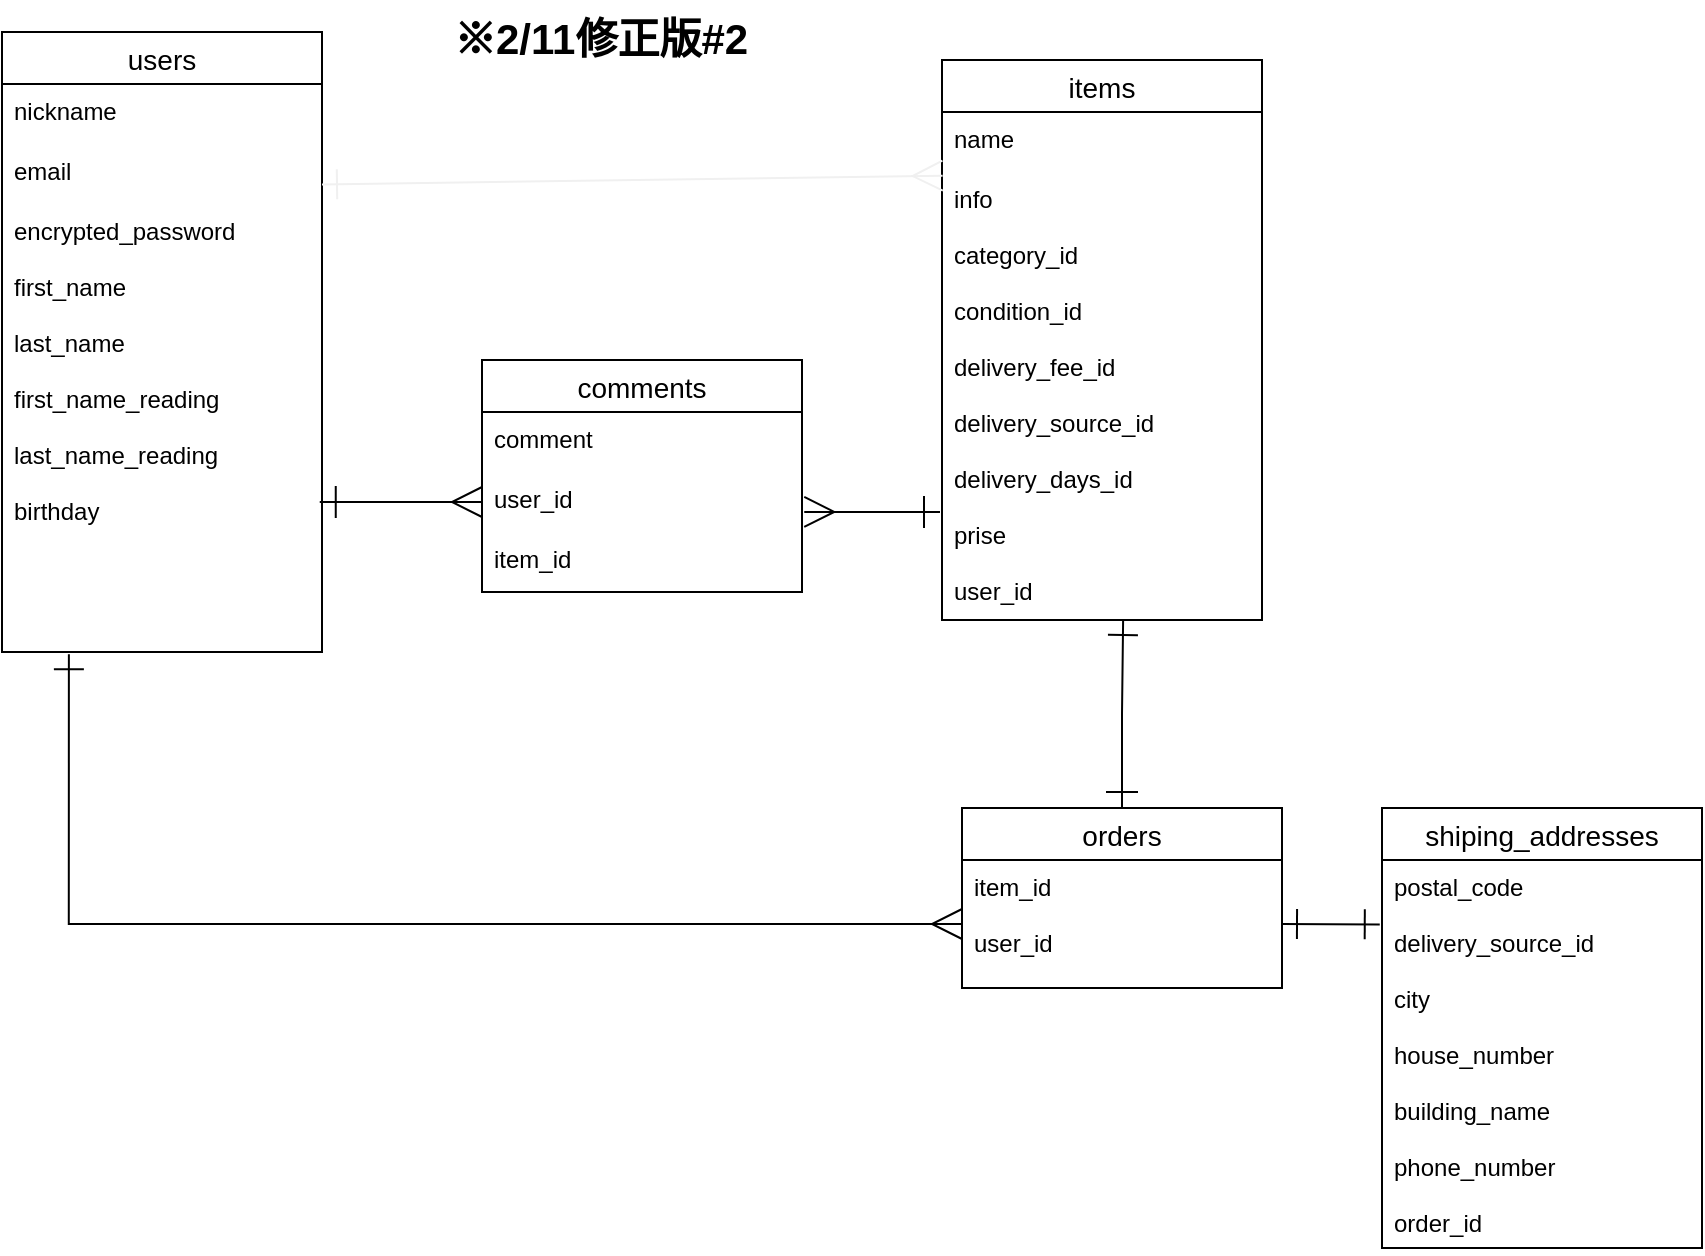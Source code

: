 <mxfile version="14.2.4" type="embed">
    <diagram id="4r0rmc1-AIdjmBAFchyS" name="ページ1">
        <mxGraphModel dx="154" dy="376" grid="1" gridSize="10" guides="1" tooltips="1" connect="1" arrows="0" fold="1" page="1" pageScale="1" pageWidth="1169" pageHeight="827" math="0" shadow="0">
            <root>
                <mxCell id="0"/>
                <mxCell id="1" parent="0"/>
                <mxCell id="63" style="edgeStyle=orthogonalEdgeStyle;rounded=0;jumpSize=6;orthogonalLoop=1;jettySize=auto;html=1;exitX=0.5;exitY=0;exitDx=0;exitDy=0;startArrow=ERone;startFill=0;startSize=14;sourcePerimeterSpacing=14;endArrow=ERone;endFill=0;endSize=13;targetPerimeterSpacing=13;strokeWidth=1;entryX=0.566;entryY=1;entryDx=0;entryDy=0;entryPerimeter=0;" parent="1" source="15" target="22" edge="1">
                    <mxGeometry relative="1" as="geometry">
                        <mxPoint x="690.529" y="340" as="targetPoint"/>
                    </mxGeometry>
                </mxCell>
                <mxCell id="15" value="orders" style="swimlane;fontStyle=0;childLayout=stackLayout;horizontal=1;startSize=26;horizontalStack=0;resizeParent=1;resizeParentMax=0;resizeLast=0;collapsible=1;marginBottom=0;align=center;fontSize=14;" parent="1" vertex="1">
                    <mxGeometry x="610" y="414" width="160" height="90" as="geometry"/>
                </mxCell>
                <mxCell id="18" value="item_id&#10;&#10;user_id&#10;" style="text;strokeColor=none;fillColor=none;spacingLeft=4;spacingRight=4;overflow=hidden;rotatable=0;points=[[0,0.5],[1,0.5]];portConstraint=eastwest;fontSize=12;" parent="15" vertex="1">
                    <mxGeometry y="26" width="160" height="64" as="geometry"/>
                </mxCell>
                <mxCell id="19" value="items" style="swimlane;fontStyle=0;childLayout=stackLayout;horizontal=1;startSize=26;horizontalStack=0;resizeParent=1;resizeParentMax=0;resizeLast=0;collapsible=1;marginBottom=0;align=center;fontSize=14;" parent="1" vertex="1">
                    <mxGeometry x="600" y="40" width="160" height="280" as="geometry">
                        <mxRectangle x="470" y="30" width="70" height="26" as="alternateBounds"/>
                    </mxGeometry>
                </mxCell>
                <mxCell id="21" value="name" style="text;strokeColor=none;fillColor=none;spacingLeft=4;spacingRight=4;overflow=hidden;rotatable=0;points=[[0,0.5],[1,0.5]];portConstraint=eastwest;fontSize=12;" parent="19" vertex="1">
                    <mxGeometry y="26" width="160" height="30" as="geometry"/>
                </mxCell>
                <mxCell id="22" value="info&#10;&#10;category_id&#10;&#10;condition_id&#10;&#10;delivery_fee_id&#10;&#10;delivery_source_id&#10;&#10;delivery_days_id&#10;&#10;prise&#10;&#10;user_id&#10;" style="text;strokeColor=none;fillColor=none;spacingLeft=4;spacingRight=4;overflow=hidden;rotatable=0;points=[[0,0.5],[1,0.5]];portConstraint=eastwest;fontSize=12;" parent="19" vertex="1">
                    <mxGeometry y="56" width="160" height="224" as="geometry"/>
                </mxCell>
                <mxCell id="23" value="users" style="swimlane;fontStyle=0;childLayout=stackLayout;horizontal=1;startSize=26;horizontalStack=0;resizeParent=1;resizeParentMax=0;resizeLast=0;collapsible=1;marginBottom=0;align=center;fontSize=14;" parent="1" vertex="1">
                    <mxGeometry x="130" y="26" width="160" height="310" as="geometry"/>
                </mxCell>
                <mxCell id="24" value="nickname" style="text;strokeColor=none;fillColor=none;spacingLeft=4;spacingRight=4;overflow=hidden;rotatable=0;points=[[0,0.5],[1,0.5]];portConstraint=eastwest;fontSize=12;" parent="23" vertex="1">
                    <mxGeometry y="26" width="160" height="30" as="geometry"/>
                </mxCell>
                <mxCell id="25" value="email" style="text;strokeColor=none;fillColor=none;spacingLeft=4;spacingRight=4;overflow=hidden;rotatable=0;points=[[0,0.5],[1,0.5]];portConstraint=eastwest;fontSize=12;" parent="23" vertex="1">
                    <mxGeometry y="56" width="160" height="30" as="geometry"/>
                </mxCell>
                <mxCell id="26" value="encrypted_password&#10;&#10;first_name&#10;&#10;last_name&#10;&#10;first_name_reading&#10;&#10;last_name_reading&#10;&#10;birthday" style="text;strokeColor=none;fillColor=none;spacingLeft=4;spacingRight=4;overflow=hidden;rotatable=0;points=[[0,0.5],[1,0.5]];portConstraint=eastwest;fontSize=12;" parent="23" vertex="1">
                    <mxGeometry y="86" width="160" height="224" as="geometry"/>
                </mxCell>
                <mxCell id="47" value="comments" style="swimlane;fontStyle=0;childLayout=stackLayout;horizontal=1;startSize=26;horizontalStack=0;resizeParent=1;resizeParentMax=0;resizeLast=0;collapsible=1;marginBottom=0;align=center;fontSize=14;rounded=0;sketch=0;strokeWidth=1;" parent="1" vertex="1">
                    <mxGeometry x="370" y="190" width="160" height="116" as="geometry"/>
                </mxCell>
                <mxCell id="48" value="comment" style="text;strokeColor=none;fillColor=none;spacingLeft=4;spacingRight=4;overflow=hidden;rotatable=0;points=[[0,0.5],[1,0.5]];portConstraint=eastwest;fontSize=12;" parent="47" vertex="1">
                    <mxGeometry y="26" width="160" height="30" as="geometry"/>
                </mxCell>
                <mxCell id="49" value="user_id" style="text;strokeColor=none;fillColor=none;spacingLeft=4;spacingRight=4;overflow=hidden;rotatable=0;points=[[0,0.5],[1,0.5]];portConstraint=eastwest;fontSize=12;" parent="47" vertex="1">
                    <mxGeometry y="56" width="160" height="30" as="geometry"/>
                </mxCell>
                <mxCell id="50" value="item_id" style="text;strokeColor=none;fillColor=none;spacingLeft=4;spacingRight=4;overflow=hidden;rotatable=0;points=[[0,0.5],[1,0.5]];portConstraint=eastwest;fontSize=12;" parent="47" vertex="1">
                    <mxGeometry y="86" width="160" height="30" as="geometry"/>
                </mxCell>
                <mxCell id="51" style="rounded=1;sketch=0;jumpStyle=none;orthogonalLoop=1;jettySize=auto;html=1;startArrow=ERone;startFill=0;startSize=13;sourcePerimeterSpacing=1;endArrow=ERmany;endFill=0;endSize=13;targetPerimeterSpacing=1;strokeColor=#f0f0f0;strokeWidth=1;entryX=0.002;entryY=1.061;entryDx=0;entryDy=0;entryPerimeter=0;exitX=1;exitY=0.674;exitDx=0;exitDy=0;exitPerimeter=0;" parent="1" source="25" target="21" edge="1">
                    <mxGeometry relative="1" as="geometry">
                        <mxPoint x="370" y="100" as="sourcePoint"/>
                        <mxPoint x="590" y="100" as="targetPoint"/>
                    </mxGeometry>
                </mxCell>
                <mxCell id="55" value="shiping_addresses" style="swimlane;fontStyle=0;childLayout=stackLayout;horizontal=1;startSize=26;horizontalStack=0;resizeParent=1;resizeParentMax=0;resizeLast=0;collapsible=1;marginBottom=0;align=center;fontSize=14;" parent="1" vertex="1">
                    <mxGeometry x="820" y="414" width="160" height="220" as="geometry"/>
                </mxCell>
                <mxCell id="56" value="postal_code&#10;&#10;delivery_source_id&#10;&#10;city&#10;&#10;house_number&#10;&#10;building_name&#10;&#10;phone_number&#10;&#10;order_id" style="text;strokeColor=none;fillColor=none;spacingLeft=4;spacingRight=4;overflow=hidden;rotatable=0;points=[[0,0.5],[1,0.5]];portConstraint=eastwest;fontSize=12;" parent="55" vertex="1">
                    <mxGeometry y="26" width="160" height="194" as="geometry"/>
                </mxCell>
                <mxCell id="60" style="rounded=0;jumpSize=6;orthogonalLoop=1;jettySize=auto;html=1;exitX=0.993;exitY=0.665;exitDx=0;exitDy=0;entryX=0;entryY=0.5;entryDx=0;entryDy=0;startArrow=ERone;startFill=0;startSize=14;sourcePerimeterSpacing=13;endArrow=ERmany;endFill=0;endSize=13;targetPerimeterSpacing=13;strokeWidth=1;exitPerimeter=0;" parent="1" source="26" target="49" edge="1">
                    <mxGeometry relative="1" as="geometry"/>
                </mxCell>
                <mxCell id="62" style="rounded=0;jumpSize=6;orthogonalLoop=1;jettySize=auto;html=1;entryX=1.007;entryY=0.665;entryDx=0;entryDy=0;entryPerimeter=0;startArrow=ERone;startFill=0;startSize=14;sourcePerimeterSpacing=13;endArrow=ERmany;endFill=0;endSize=13;targetPerimeterSpacing=13;strokeWidth=1;" parent="1" target="49" edge="1">
                    <mxGeometry relative="1" as="geometry">
                        <mxPoint x="599" y="266" as="sourcePoint"/>
                    </mxGeometry>
                </mxCell>
                <mxCell id="65" style="rounded=0;jumpSize=6;orthogonalLoop=1;jettySize=auto;html=1;exitX=1;exitY=0.5;exitDx=0;exitDy=0;startArrow=ERone;startFill=0;startSize=13;sourcePerimeterSpacing=13;endArrow=ERone;endFill=0;endSize=13;targetPerimeterSpacing=13;strokeWidth=1;entryX=-0.007;entryY=0.166;entryDx=0;entryDy=0;entryPerimeter=0;" parent="1" source="18" target="56" edge="1">
                    <mxGeometry relative="1" as="geometry">
                        <mxPoint x="820" y="470" as="targetPoint"/>
                    </mxGeometry>
                </mxCell>
                <mxCell id="79" style="edgeStyle=orthogonalEdgeStyle;rounded=0;jumpSize=6;orthogonalLoop=1;jettySize=auto;html=1;exitX=0;exitY=0.5;exitDx=0;exitDy=0;entryX=0.209;entryY=1.005;entryDx=0;entryDy=0;entryPerimeter=0;startArrow=ERmany;startFill=0;startSize=13;sourcePerimeterSpacing=13;endArrow=ERone;endFill=0;endSize=13;targetPerimeterSpacing=13;strokeWidth=1;" parent="1" source="18" target="26" edge="1">
                    <mxGeometry relative="1" as="geometry">
                        <Array as="points">
                            <mxPoint x="163" y="472"/>
                        </Array>
                    </mxGeometry>
                </mxCell>
                <mxCell id="85" value="※2/11修正版#2" style="text;strokeColor=none;fillColor=none;spacingLeft=4;spacingRight=4;overflow=hidden;rotatable=0;points=[[0,0.5],[1,0.5]];portConstraint=eastwest;fontSize=21;fontStyle=1;strokeWidth=1;" parent="1" vertex="1">
                    <mxGeometry x="350" y="10" width="200" height="50" as="geometry"/>
                </mxCell>
            </root>
        </mxGraphModel>
    </diagram>
</mxfile>